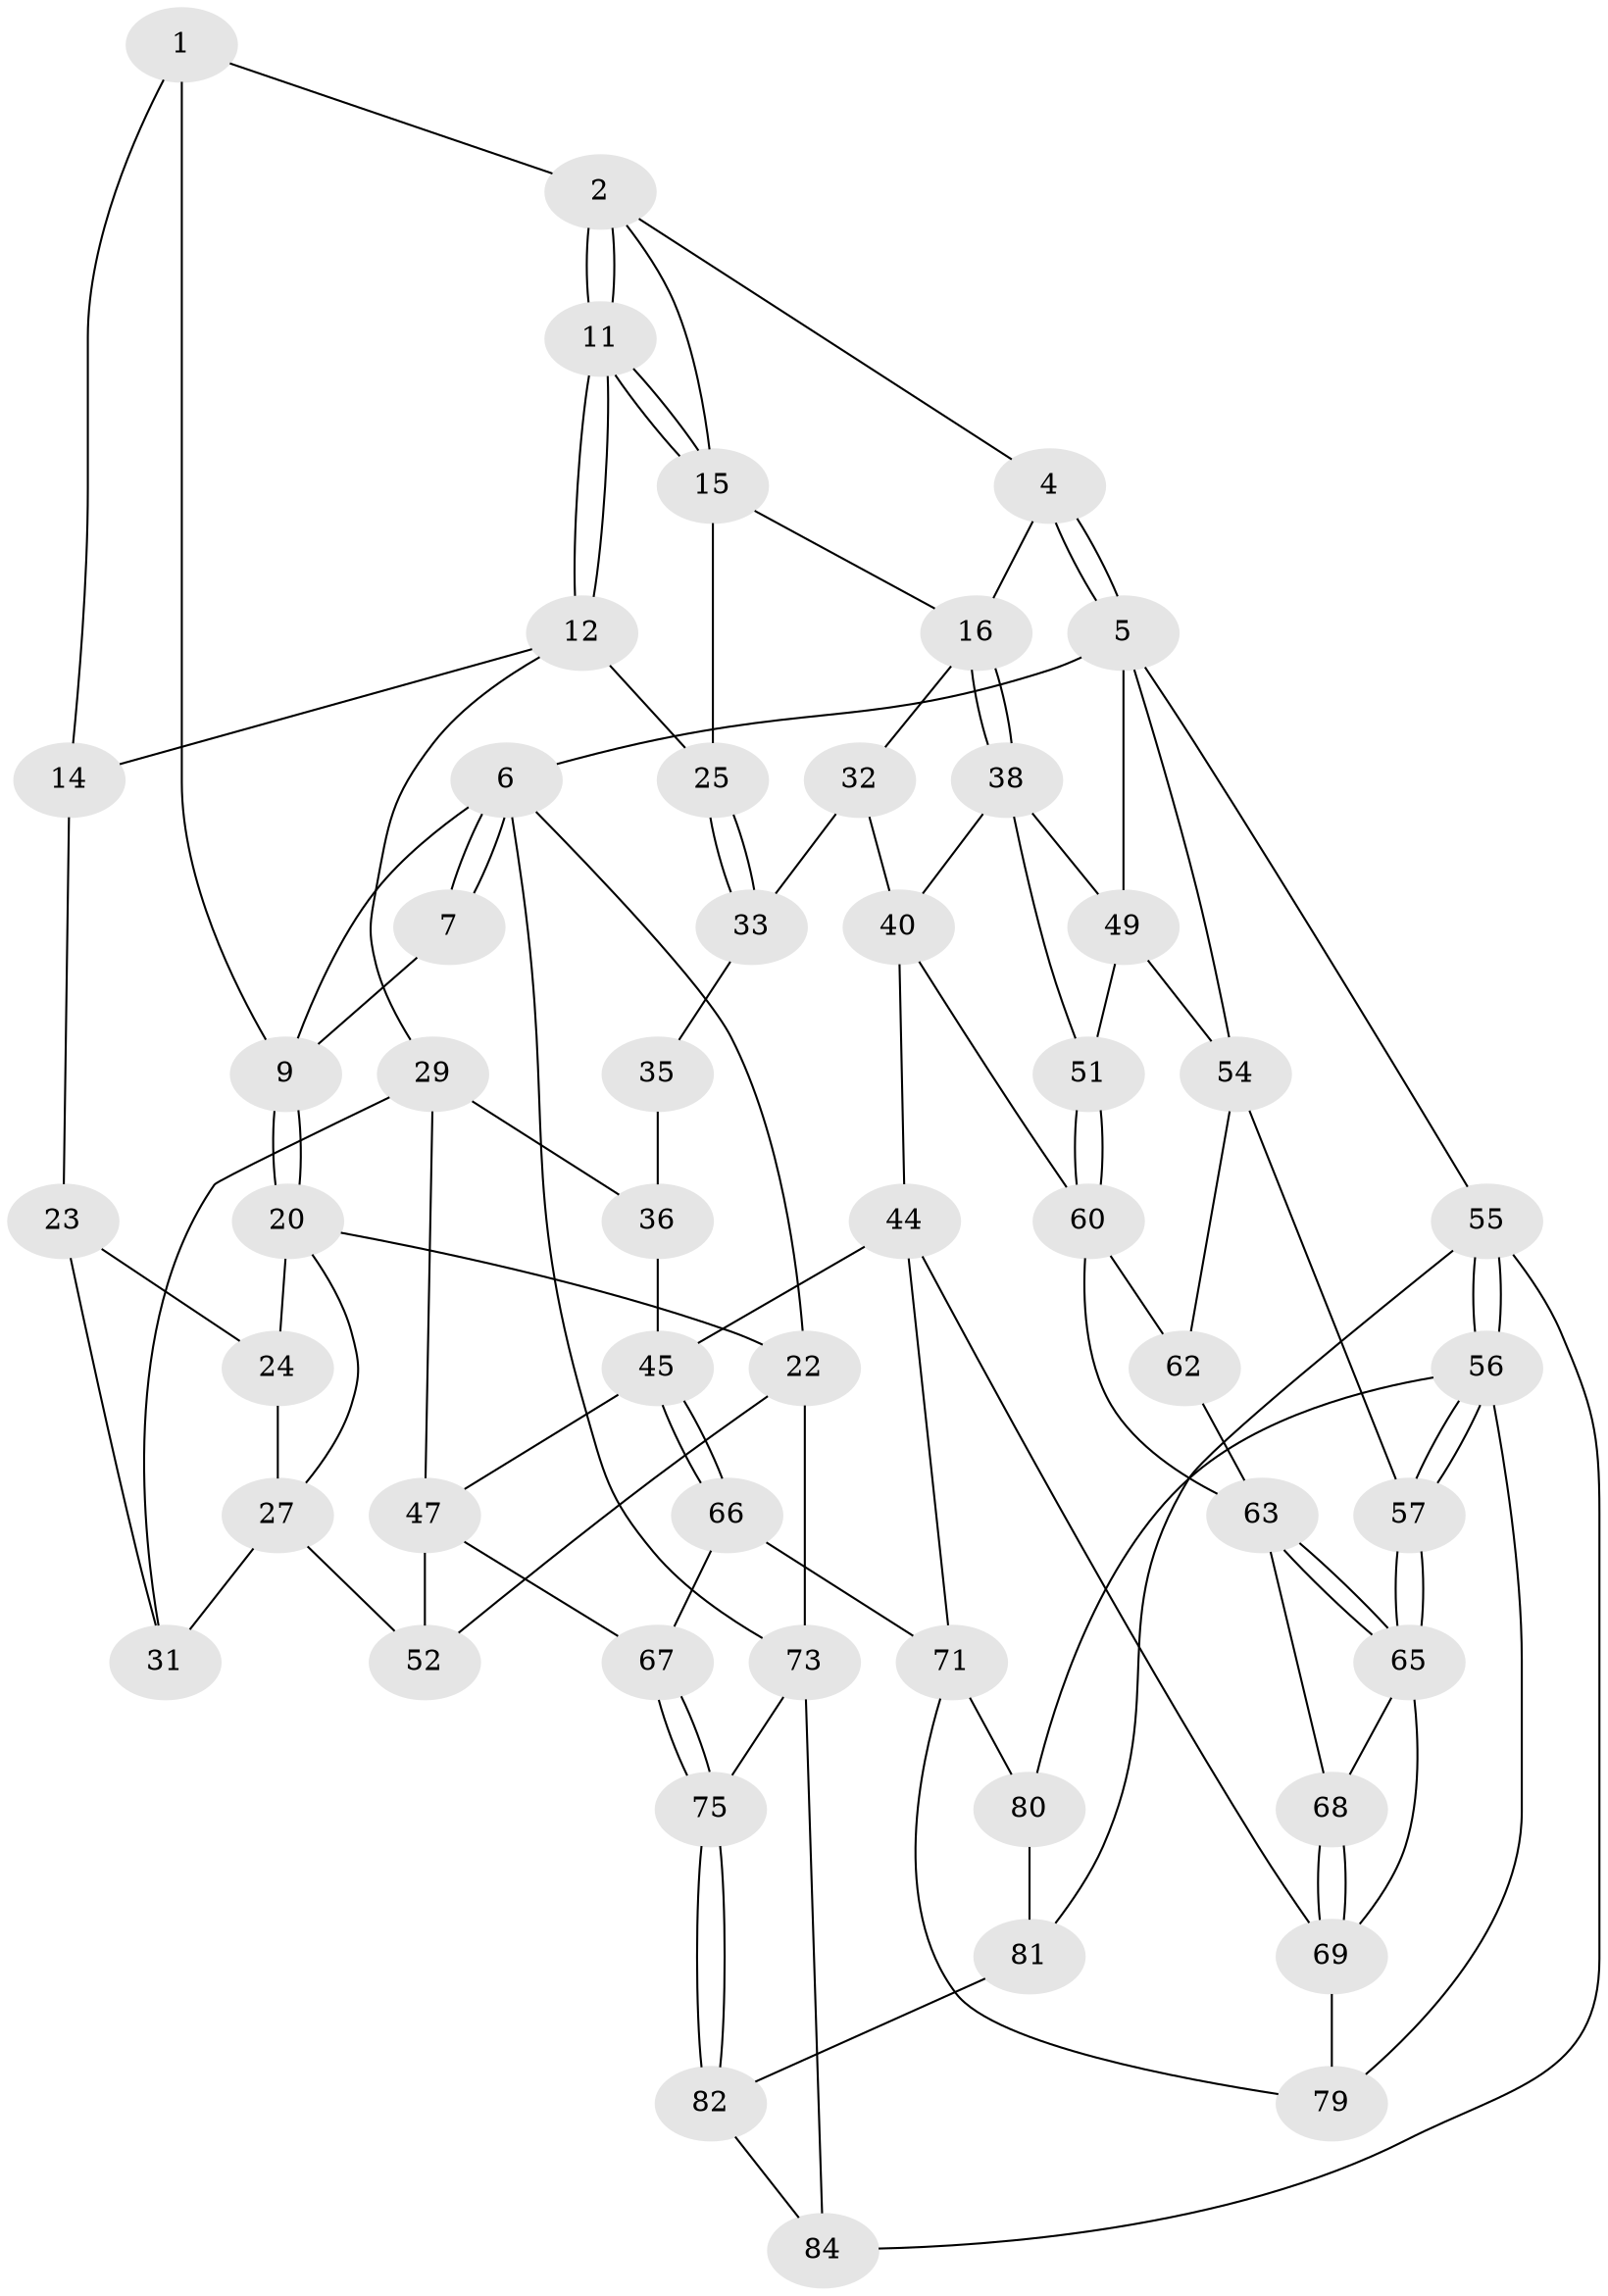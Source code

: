 // Generated by graph-tools (version 1.1) at 2025/24/03/03/25 07:24:34]
// undirected, 52 vertices, 108 edges
graph export_dot {
graph [start="1"]
  node [color=gray90,style=filled];
  1 [pos="+0.2843950697432547+0",super="+8"];
  2 [pos="+0.35825721828451657+0",super="+3"];
  4 [pos="+0.8914858326316503+0"];
  5 [pos="+1+0",super="+48"];
  6 [pos="+0+0",super="+19"];
  7 [pos="+0.14938976356958752+0"];
  9 [pos="+0.10188456691825841+0.1168591529859356",super="+10"];
  11 [pos="+0.42049707703232436+0.14955467723949223"];
  12 [pos="+0.42033159348929916+0.15088179421028974",super="+13"];
  14 [pos="+0.23683371533826308+0.14668585991529687"];
  15 [pos="+0.6460961201066243+0.027768386704128237",super="+18"];
  16 [pos="+0.7572503053756424+0.2776526138712946",super="+17"];
  20 [pos="+0.1010827196587065+0.1518396794233757",super="+21"];
  22 [pos="+0+0.3715441546797769",super="+53"];
  23 [pos="+0.213382216373494+0.17934090029409505",super="+28"];
  24 [pos="+0.15135975069503946+0.20434660564154342",super="+26"];
  25 [pos="+0.5088730209978609+0.18960190330618826"];
  27 [pos="+0.11554332132127672+0.29703358740913005",super="+42"];
  29 [pos="+0.358410909321292+0.2869768443376077",super="+30"];
  31 [pos="+0.28052547050983845+0.32832977322144286"];
  32 [pos="+0.6057676433217766+0.24003144480948718",super="+37"];
  33 [pos="+0.5321512328090074+0.22983460669487799",super="+34"];
  35 [pos="+0.48864259390489456+0.32124012106298294"];
  36 [pos="+0.4494787942122433+0.3150223596566799",super="+41"];
  38 [pos="+0.7587769929613777+0.28082539982921323",super="+39"];
  40 [pos="+0.6413159090454612+0.4502674666250903",super="+43"];
  44 [pos="+0.611606637310373+0.4709747499482196",super="+70"];
  45 [pos="+0.5843632365594618+0.48523390786892506",super="+46"];
  47 [pos="+0.3713161801612188+0.48536066127721744",super="+59"];
  49 [pos="+0.8170179606076896+0.25727093850994187",super="+50"];
  51 [pos="+0.8867028254866226+0.389975460890995"];
  52 [pos="+0.15422213183403258+0.5064671312215093"];
  54 [pos="+1+0.25988943725771646",super="+58"];
  55 [pos="+1+1"];
  56 [pos="+1+1",super="+78"];
  57 [pos="+1+0.7112263763711637"];
  60 [pos="+0.8922562772554249+0.4432657239381204",super="+61"];
  62 [pos="+0.9244077400516116+0.4780293756278593"];
  63 [pos="+0.8860855752890184+0.5563809499696847",super="+64"];
  65 [pos="+1+0.699691497433235",super="+74"];
  66 [pos="+0.4998481745093058+0.7229144566182415"];
  67 [pos="+0.3140851328857826+0.6138585131510594"];
  68 [pos="+0.7769514295649139+0.6563016343649504"];
  69 [pos="+0.7035431909644907+0.7664820623717697",super="+77"];
  71 [pos="+0.6319852811184956+0.8343988864253179",super="+72"];
  73 [pos="+0+0.6770911510461194",super="+76"];
  75 [pos="+0.1897344348059456+0.798676735103255"];
  79 [pos="+0.8889904370505399+0.8783687567783706"];
  80 [pos="+0.5772799897163361+0.8839072707126358"];
  81 [pos="+0.5576058724526463+0.9226575114872061",super="+85"];
  82 [pos="+0.22916596946003068+0.8392924199207907",super="+83"];
  84 [pos="+0.08514484411022528+1"];
  1 -- 2;
  1 -- 9;
  1 -- 14;
  2 -- 11;
  2 -- 11;
  2 -- 4;
  2 -- 15;
  4 -- 5;
  4 -- 5;
  4 -- 16;
  5 -- 6;
  5 -- 55;
  5 -- 49;
  5 -- 54;
  6 -- 7;
  6 -- 7;
  6 -- 73;
  6 -- 22;
  6 -- 9;
  7 -- 9;
  9 -- 20;
  9 -- 20;
  11 -- 12;
  11 -- 12;
  11 -- 15;
  11 -- 15;
  12 -- 25;
  12 -- 29;
  12 -- 14;
  14 -- 23;
  15 -- 16;
  15 -- 25;
  16 -- 38;
  16 -- 38;
  16 -- 32;
  20 -- 24;
  20 -- 27;
  20 -- 22;
  22 -- 73;
  22 -- 52;
  23 -- 24 [weight=2];
  23 -- 31;
  24 -- 27;
  25 -- 33;
  25 -- 33;
  27 -- 52;
  27 -- 31;
  29 -- 36;
  29 -- 31;
  29 -- 47;
  32 -- 33 [weight=2];
  32 -- 40;
  33 -- 35;
  35 -- 36 [weight=2];
  36 -- 45;
  38 -- 49;
  38 -- 40;
  38 -- 51;
  40 -- 44;
  40 -- 60;
  44 -- 45;
  44 -- 69;
  44 -- 71;
  45 -- 66;
  45 -- 66;
  45 -- 47;
  47 -- 67;
  47 -- 52;
  49 -- 51;
  49 -- 54;
  51 -- 60;
  51 -- 60;
  54 -- 62;
  54 -- 57;
  55 -- 56;
  55 -- 56;
  55 -- 84;
  55 -- 81;
  56 -- 57;
  56 -- 57;
  56 -- 80;
  56 -- 79;
  57 -- 65;
  57 -- 65;
  60 -- 62;
  60 -- 63;
  62 -- 63;
  63 -- 65;
  63 -- 65;
  63 -- 68;
  65 -- 68;
  65 -- 69;
  66 -- 67;
  66 -- 71;
  67 -- 75;
  67 -- 75;
  68 -- 69;
  68 -- 69;
  69 -- 79;
  71 -- 79;
  71 -- 80;
  73 -- 84 [weight=2];
  73 -- 75;
  75 -- 82;
  75 -- 82;
  80 -- 81;
  81 -- 82 [weight=2];
  82 -- 84;
}
